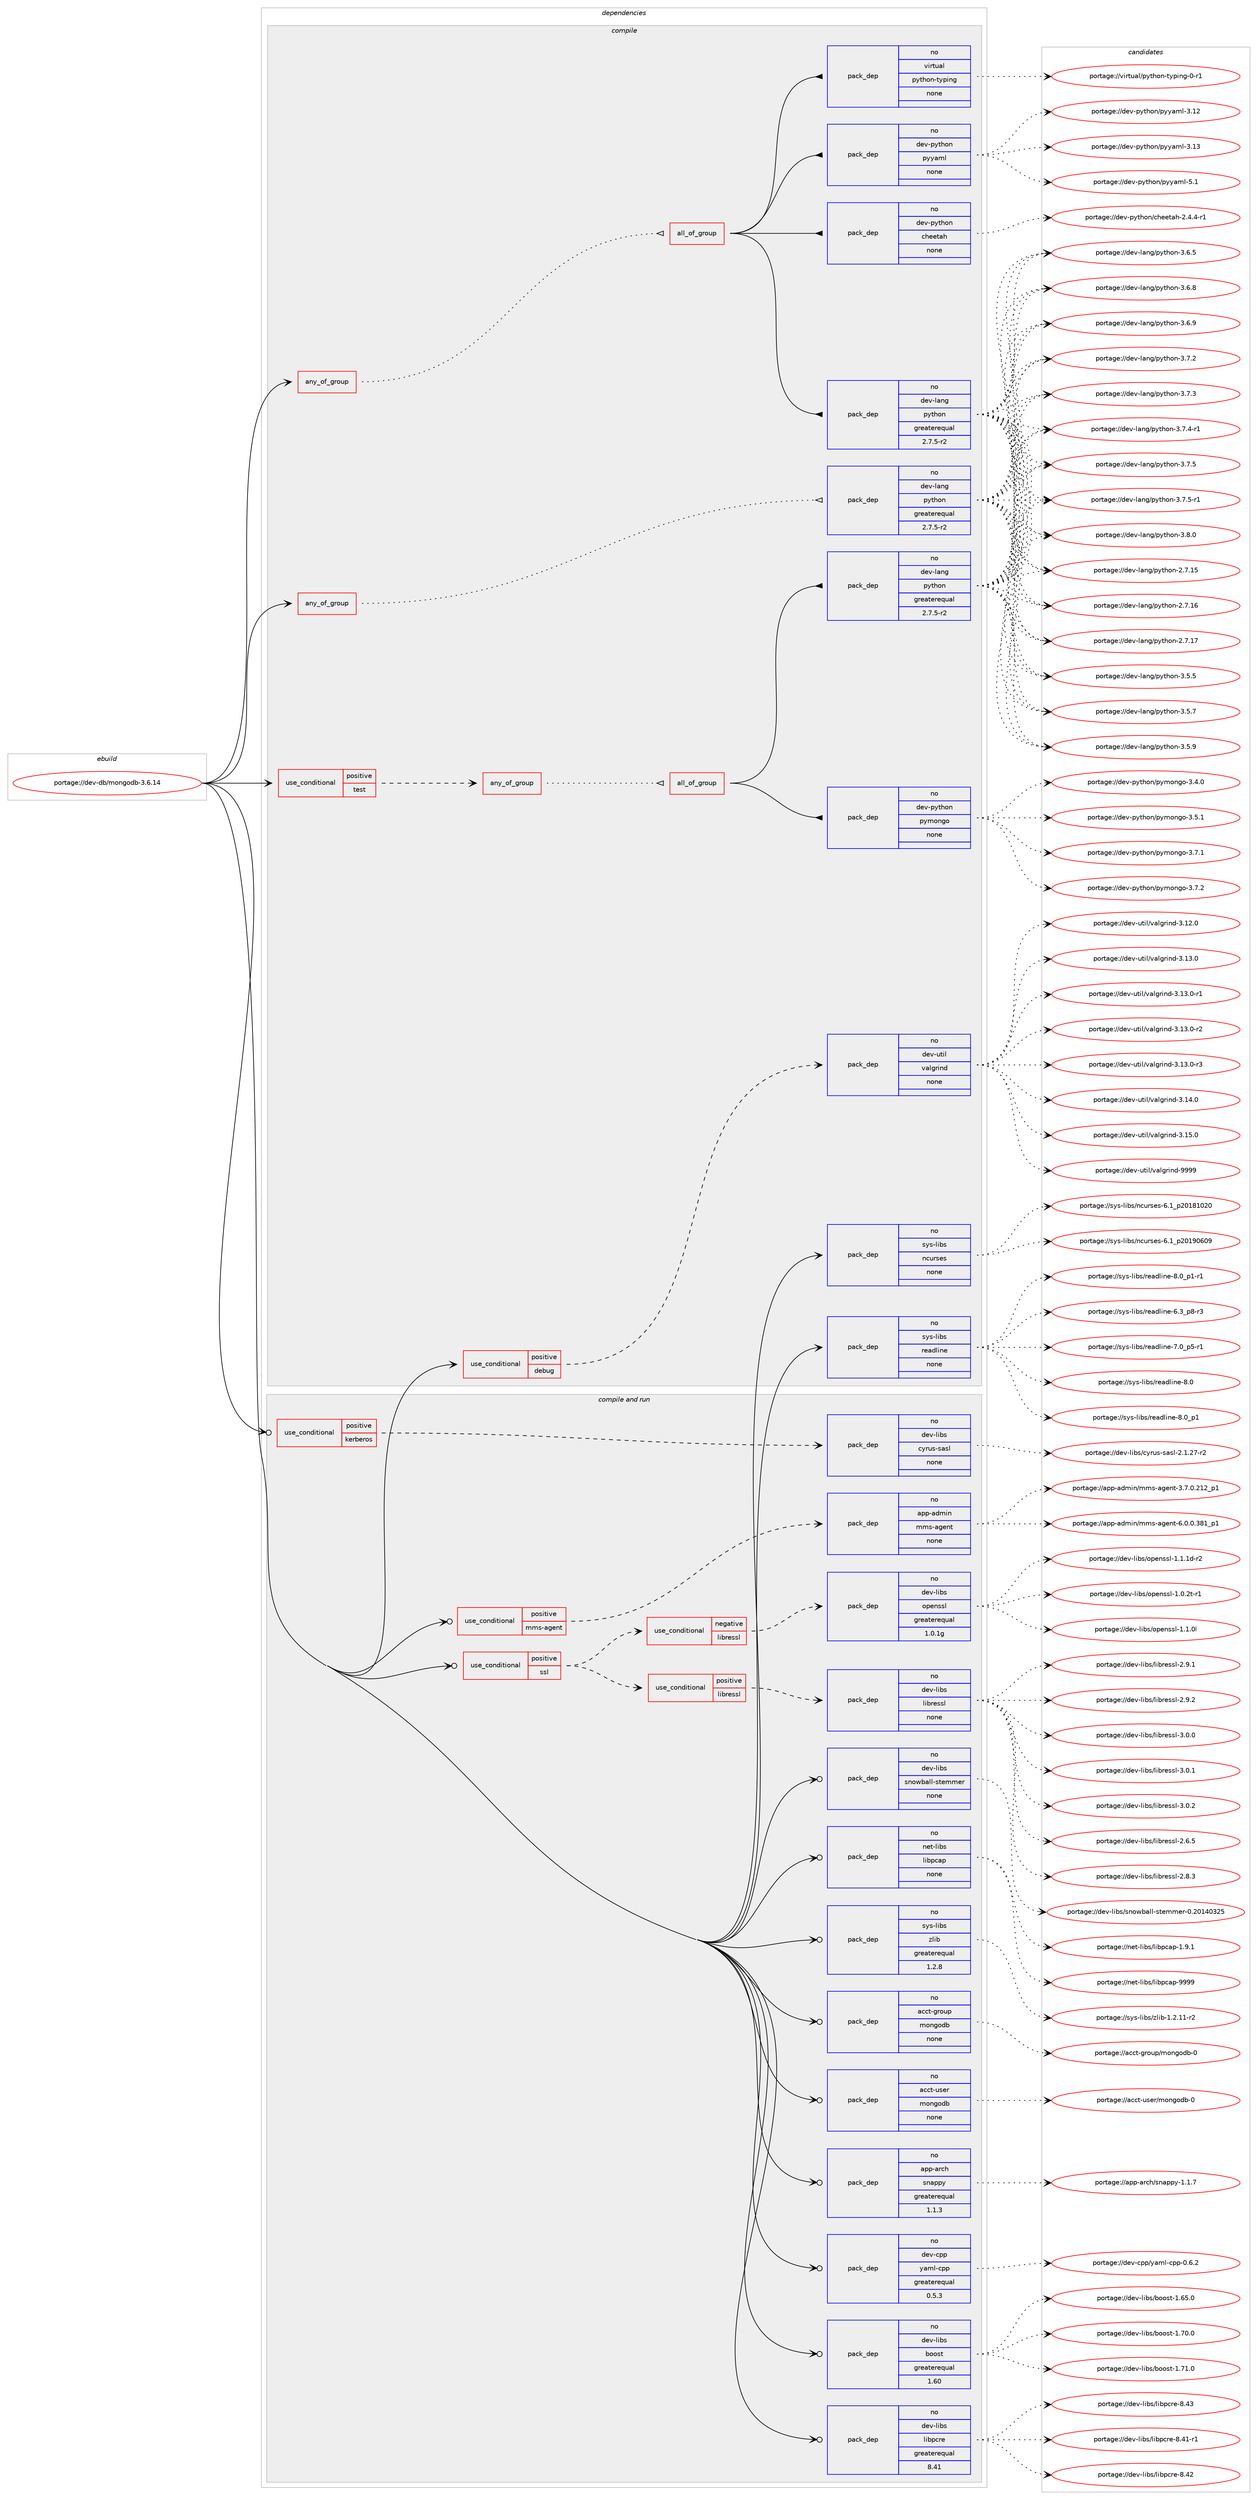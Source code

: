 digraph prolog {

# *************
# Graph options
# *************

newrank=true;
concentrate=true;
compound=true;
graph [rankdir=LR,fontname=Helvetica,fontsize=10,ranksep=1.5];#, ranksep=2.5, nodesep=0.2];
edge  [arrowhead=vee];
node  [fontname=Helvetica,fontsize=10];

# **********
# The ebuild
# **********

subgraph cluster_leftcol {
color=gray;
rank=same;
label=<<i>ebuild</i>>;
id [label="portage://dev-db/mongodb-3.6.14", color=red, width=4, href="../dev-db/mongodb-3.6.14.svg"];
}

# ****************
# The dependencies
# ****************

subgraph cluster_midcol {
color=gray;
label=<<i>dependencies</i>>;
subgraph cluster_compile {
fillcolor="#eeeeee";
style=filled;
label=<<i>compile</i>>;
subgraph any1149 {
dependency54669 [label=<<TABLE BORDER="0" CELLBORDER="1" CELLSPACING="0" CELLPADDING="4"><TR><TD CELLPADDING="10">any_of_group</TD></TR></TABLE>>, shape=none, color=red];subgraph all33 {
dependency54670 [label=<<TABLE BORDER="0" CELLBORDER="1" CELLSPACING="0" CELLPADDING="4"><TR><TD CELLPADDING="10">all_of_group</TD></TR></TABLE>>, shape=none, color=red];subgraph pack41085 {
dependency54671 [label=<<TABLE BORDER="0" CELLBORDER="1" CELLSPACING="0" CELLPADDING="4" WIDTH="220"><TR><TD ROWSPAN="6" CELLPADDING="30">pack_dep</TD></TR><TR><TD WIDTH="110">no</TD></TR><TR><TD>dev-lang</TD></TR><TR><TD>python</TD></TR><TR><TD>greaterequal</TD></TR><TR><TD>2.7.5-r2</TD></TR></TABLE>>, shape=none, color=blue];
}
dependency54670:e -> dependency54671:w [weight=20,style="solid",arrowhead="inv"];
subgraph pack41086 {
dependency54672 [label=<<TABLE BORDER="0" CELLBORDER="1" CELLSPACING="0" CELLPADDING="4" WIDTH="220"><TR><TD ROWSPAN="6" CELLPADDING="30">pack_dep</TD></TR><TR><TD WIDTH="110">no</TD></TR><TR><TD>dev-python</TD></TR><TR><TD>cheetah</TD></TR><TR><TD>none</TD></TR><TR><TD></TD></TR></TABLE>>, shape=none, color=blue];
}
dependency54670:e -> dependency54672:w [weight=20,style="solid",arrowhead="inv"];
subgraph pack41087 {
dependency54673 [label=<<TABLE BORDER="0" CELLBORDER="1" CELLSPACING="0" CELLPADDING="4" WIDTH="220"><TR><TD ROWSPAN="6" CELLPADDING="30">pack_dep</TD></TR><TR><TD WIDTH="110">no</TD></TR><TR><TD>dev-python</TD></TR><TR><TD>pyyaml</TD></TR><TR><TD>none</TD></TR><TR><TD></TD></TR></TABLE>>, shape=none, color=blue];
}
dependency54670:e -> dependency54673:w [weight=20,style="solid",arrowhead="inv"];
subgraph pack41088 {
dependency54674 [label=<<TABLE BORDER="0" CELLBORDER="1" CELLSPACING="0" CELLPADDING="4" WIDTH="220"><TR><TD ROWSPAN="6" CELLPADDING="30">pack_dep</TD></TR><TR><TD WIDTH="110">no</TD></TR><TR><TD>virtual</TD></TR><TR><TD>python-typing</TD></TR><TR><TD>none</TD></TR><TR><TD></TD></TR></TABLE>>, shape=none, color=blue];
}
dependency54670:e -> dependency54674:w [weight=20,style="solid",arrowhead="inv"];
}
dependency54669:e -> dependency54670:w [weight=20,style="dotted",arrowhead="oinv"];
}
id:e -> dependency54669:w [weight=20,style="solid",arrowhead="vee"];
subgraph any1150 {
dependency54675 [label=<<TABLE BORDER="0" CELLBORDER="1" CELLSPACING="0" CELLPADDING="4"><TR><TD CELLPADDING="10">any_of_group</TD></TR></TABLE>>, shape=none, color=red];subgraph pack41089 {
dependency54676 [label=<<TABLE BORDER="0" CELLBORDER="1" CELLSPACING="0" CELLPADDING="4" WIDTH="220"><TR><TD ROWSPAN="6" CELLPADDING="30">pack_dep</TD></TR><TR><TD WIDTH="110">no</TD></TR><TR><TD>dev-lang</TD></TR><TR><TD>python</TD></TR><TR><TD>greaterequal</TD></TR><TR><TD>2.7.5-r2</TD></TR></TABLE>>, shape=none, color=blue];
}
dependency54675:e -> dependency54676:w [weight=20,style="dotted",arrowhead="oinv"];
}
id:e -> dependency54675:w [weight=20,style="solid",arrowhead="vee"];
subgraph cond12405 {
dependency54677 [label=<<TABLE BORDER="0" CELLBORDER="1" CELLSPACING="0" CELLPADDING="4"><TR><TD ROWSPAN="3" CELLPADDING="10">use_conditional</TD></TR><TR><TD>positive</TD></TR><TR><TD>debug</TD></TR></TABLE>>, shape=none, color=red];
subgraph pack41090 {
dependency54678 [label=<<TABLE BORDER="0" CELLBORDER="1" CELLSPACING="0" CELLPADDING="4" WIDTH="220"><TR><TD ROWSPAN="6" CELLPADDING="30">pack_dep</TD></TR><TR><TD WIDTH="110">no</TD></TR><TR><TD>dev-util</TD></TR><TR><TD>valgrind</TD></TR><TR><TD>none</TD></TR><TR><TD></TD></TR></TABLE>>, shape=none, color=blue];
}
dependency54677:e -> dependency54678:w [weight=20,style="dashed",arrowhead="vee"];
}
id:e -> dependency54677:w [weight=20,style="solid",arrowhead="vee"];
subgraph cond12406 {
dependency54679 [label=<<TABLE BORDER="0" CELLBORDER="1" CELLSPACING="0" CELLPADDING="4"><TR><TD ROWSPAN="3" CELLPADDING="10">use_conditional</TD></TR><TR><TD>positive</TD></TR><TR><TD>test</TD></TR></TABLE>>, shape=none, color=red];
subgraph any1151 {
dependency54680 [label=<<TABLE BORDER="0" CELLBORDER="1" CELLSPACING="0" CELLPADDING="4"><TR><TD CELLPADDING="10">any_of_group</TD></TR></TABLE>>, shape=none, color=red];subgraph all34 {
dependency54681 [label=<<TABLE BORDER="0" CELLBORDER="1" CELLSPACING="0" CELLPADDING="4"><TR><TD CELLPADDING="10">all_of_group</TD></TR></TABLE>>, shape=none, color=red];subgraph pack41091 {
dependency54682 [label=<<TABLE BORDER="0" CELLBORDER="1" CELLSPACING="0" CELLPADDING="4" WIDTH="220"><TR><TD ROWSPAN="6" CELLPADDING="30">pack_dep</TD></TR><TR><TD WIDTH="110">no</TD></TR><TR><TD>dev-lang</TD></TR><TR><TD>python</TD></TR><TR><TD>greaterequal</TD></TR><TR><TD>2.7.5-r2</TD></TR></TABLE>>, shape=none, color=blue];
}
dependency54681:e -> dependency54682:w [weight=20,style="solid",arrowhead="inv"];
subgraph pack41092 {
dependency54683 [label=<<TABLE BORDER="0" CELLBORDER="1" CELLSPACING="0" CELLPADDING="4" WIDTH="220"><TR><TD ROWSPAN="6" CELLPADDING="30">pack_dep</TD></TR><TR><TD WIDTH="110">no</TD></TR><TR><TD>dev-python</TD></TR><TR><TD>pymongo</TD></TR><TR><TD>none</TD></TR><TR><TD></TD></TR></TABLE>>, shape=none, color=blue];
}
dependency54681:e -> dependency54683:w [weight=20,style="solid",arrowhead="inv"];
}
dependency54680:e -> dependency54681:w [weight=20,style="dotted",arrowhead="oinv"];
}
dependency54679:e -> dependency54680:w [weight=20,style="dashed",arrowhead="vee"];
}
id:e -> dependency54679:w [weight=20,style="solid",arrowhead="vee"];
subgraph pack41093 {
dependency54684 [label=<<TABLE BORDER="0" CELLBORDER="1" CELLSPACING="0" CELLPADDING="4" WIDTH="220"><TR><TD ROWSPAN="6" CELLPADDING="30">pack_dep</TD></TR><TR><TD WIDTH="110">no</TD></TR><TR><TD>sys-libs</TD></TR><TR><TD>ncurses</TD></TR><TR><TD>none</TD></TR><TR><TD></TD></TR></TABLE>>, shape=none, color=blue];
}
id:e -> dependency54684:w [weight=20,style="solid",arrowhead="vee"];
subgraph pack41094 {
dependency54685 [label=<<TABLE BORDER="0" CELLBORDER="1" CELLSPACING="0" CELLPADDING="4" WIDTH="220"><TR><TD ROWSPAN="6" CELLPADDING="30">pack_dep</TD></TR><TR><TD WIDTH="110">no</TD></TR><TR><TD>sys-libs</TD></TR><TR><TD>readline</TD></TR><TR><TD>none</TD></TR><TR><TD></TD></TR></TABLE>>, shape=none, color=blue];
}
id:e -> dependency54685:w [weight=20,style="solid",arrowhead="vee"];
}
subgraph cluster_compileandrun {
fillcolor="#eeeeee";
style=filled;
label=<<i>compile and run</i>>;
subgraph cond12407 {
dependency54686 [label=<<TABLE BORDER="0" CELLBORDER="1" CELLSPACING="0" CELLPADDING="4"><TR><TD ROWSPAN="3" CELLPADDING="10">use_conditional</TD></TR><TR><TD>positive</TD></TR><TR><TD>kerberos</TD></TR></TABLE>>, shape=none, color=red];
subgraph pack41095 {
dependency54687 [label=<<TABLE BORDER="0" CELLBORDER="1" CELLSPACING="0" CELLPADDING="4" WIDTH="220"><TR><TD ROWSPAN="6" CELLPADDING="30">pack_dep</TD></TR><TR><TD WIDTH="110">no</TD></TR><TR><TD>dev-libs</TD></TR><TR><TD>cyrus-sasl</TD></TR><TR><TD>none</TD></TR><TR><TD></TD></TR></TABLE>>, shape=none, color=blue];
}
dependency54686:e -> dependency54687:w [weight=20,style="dashed",arrowhead="vee"];
}
id:e -> dependency54686:w [weight=20,style="solid",arrowhead="odotvee"];
subgraph cond12408 {
dependency54688 [label=<<TABLE BORDER="0" CELLBORDER="1" CELLSPACING="0" CELLPADDING="4"><TR><TD ROWSPAN="3" CELLPADDING="10">use_conditional</TD></TR><TR><TD>positive</TD></TR><TR><TD>mms-agent</TD></TR></TABLE>>, shape=none, color=red];
subgraph pack41096 {
dependency54689 [label=<<TABLE BORDER="0" CELLBORDER="1" CELLSPACING="0" CELLPADDING="4" WIDTH="220"><TR><TD ROWSPAN="6" CELLPADDING="30">pack_dep</TD></TR><TR><TD WIDTH="110">no</TD></TR><TR><TD>app-admin</TD></TR><TR><TD>mms-agent</TD></TR><TR><TD>none</TD></TR><TR><TD></TD></TR></TABLE>>, shape=none, color=blue];
}
dependency54688:e -> dependency54689:w [weight=20,style="dashed",arrowhead="vee"];
}
id:e -> dependency54688:w [weight=20,style="solid",arrowhead="odotvee"];
subgraph cond12409 {
dependency54690 [label=<<TABLE BORDER="0" CELLBORDER="1" CELLSPACING="0" CELLPADDING="4"><TR><TD ROWSPAN="3" CELLPADDING="10">use_conditional</TD></TR><TR><TD>positive</TD></TR><TR><TD>ssl</TD></TR></TABLE>>, shape=none, color=red];
subgraph cond12410 {
dependency54691 [label=<<TABLE BORDER="0" CELLBORDER="1" CELLSPACING="0" CELLPADDING="4"><TR><TD ROWSPAN="3" CELLPADDING="10">use_conditional</TD></TR><TR><TD>negative</TD></TR><TR><TD>libressl</TD></TR></TABLE>>, shape=none, color=red];
subgraph pack41097 {
dependency54692 [label=<<TABLE BORDER="0" CELLBORDER="1" CELLSPACING="0" CELLPADDING="4" WIDTH="220"><TR><TD ROWSPAN="6" CELLPADDING="30">pack_dep</TD></TR><TR><TD WIDTH="110">no</TD></TR><TR><TD>dev-libs</TD></TR><TR><TD>openssl</TD></TR><TR><TD>greaterequal</TD></TR><TR><TD>1.0.1g</TD></TR></TABLE>>, shape=none, color=blue];
}
dependency54691:e -> dependency54692:w [weight=20,style="dashed",arrowhead="vee"];
}
dependency54690:e -> dependency54691:w [weight=20,style="dashed",arrowhead="vee"];
subgraph cond12411 {
dependency54693 [label=<<TABLE BORDER="0" CELLBORDER="1" CELLSPACING="0" CELLPADDING="4"><TR><TD ROWSPAN="3" CELLPADDING="10">use_conditional</TD></TR><TR><TD>positive</TD></TR><TR><TD>libressl</TD></TR></TABLE>>, shape=none, color=red];
subgraph pack41098 {
dependency54694 [label=<<TABLE BORDER="0" CELLBORDER="1" CELLSPACING="0" CELLPADDING="4" WIDTH="220"><TR><TD ROWSPAN="6" CELLPADDING="30">pack_dep</TD></TR><TR><TD WIDTH="110">no</TD></TR><TR><TD>dev-libs</TD></TR><TR><TD>libressl</TD></TR><TR><TD>none</TD></TR><TR><TD></TD></TR></TABLE>>, shape=none, color=blue];
}
dependency54693:e -> dependency54694:w [weight=20,style="dashed",arrowhead="vee"];
}
dependency54690:e -> dependency54693:w [weight=20,style="dashed",arrowhead="vee"];
}
id:e -> dependency54690:w [weight=20,style="solid",arrowhead="odotvee"];
subgraph pack41099 {
dependency54695 [label=<<TABLE BORDER="0" CELLBORDER="1" CELLSPACING="0" CELLPADDING="4" WIDTH="220"><TR><TD ROWSPAN="6" CELLPADDING="30">pack_dep</TD></TR><TR><TD WIDTH="110">no</TD></TR><TR><TD>acct-group</TD></TR><TR><TD>mongodb</TD></TR><TR><TD>none</TD></TR><TR><TD></TD></TR></TABLE>>, shape=none, color=blue];
}
id:e -> dependency54695:w [weight=20,style="solid",arrowhead="odotvee"];
subgraph pack41100 {
dependency54696 [label=<<TABLE BORDER="0" CELLBORDER="1" CELLSPACING="0" CELLPADDING="4" WIDTH="220"><TR><TD ROWSPAN="6" CELLPADDING="30">pack_dep</TD></TR><TR><TD WIDTH="110">no</TD></TR><TR><TD>acct-user</TD></TR><TR><TD>mongodb</TD></TR><TR><TD>none</TD></TR><TR><TD></TD></TR></TABLE>>, shape=none, color=blue];
}
id:e -> dependency54696:w [weight=20,style="solid",arrowhead="odotvee"];
subgraph pack41101 {
dependency54697 [label=<<TABLE BORDER="0" CELLBORDER="1" CELLSPACING="0" CELLPADDING="4" WIDTH="220"><TR><TD ROWSPAN="6" CELLPADDING="30">pack_dep</TD></TR><TR><TD WIDTH="110">no</TD></TR><TR><TD>app-arch</TD></TR><TR><TD>snappy</TD></TR><TR><TD>greaterequal</TD></TR><TR><TD>1.1.3</TD></TR></TABLE>>, shape=none, color=blue];
}
id:e -> dependency54697:w [weight=20,style="solid",arrowhead="odotvee"];
subgraph pack41102 {
dependency54698 [label=<<TABLE BORDER="0" CELLBORDER="1" CELLSPACING="0" CELLPADDING="4" WIDTH="220"><TR><TD ROWSPAN="6" CELLPADDING="30">pack_dep</TD></TR><TR><TD WIDTH="110">no</TD></TR><TR><TD>dev-cpp</TD></TR><TR><TD>yaml-cpp</TD></TR><TR><TD>greaterequal</TD></TR><TR><TD>0.5.3</TD></TR></TABLE>>, shape=none, color=blue];
}
id:e -> dependency54698:w [weight=20,style="solid",arrowhead="odotvee"];
subgraph pack41103 {
dependency54699 [label=<<TABLE BORDER="0" CELLBORDER="1" CELLSPACING="0" CELLPADDING="4" WIDTH="220"><TR><TD ROWSPAN="6" CELLPADDING="30">pack_dep</TD></TR><TR><TD WIDTH="110">no</TD></TR><TR><TD>dev-libs</TD></TR><TR><TD>boost</TD></TR><TR><TD>greaterequal</TD></TR><TR><TD>1.60</TD></TR></TABLE>>, shape=none, color=blue];
}
id:e -> dependency54699:w [weight=20,style="solid",arrowhead="odotvee"];
subgraph pack41104 {
dependency54700 [label=<<TABLE BORDER="0" CELLBORDER="1" CELLSPACING="0" CELLPADDING="4" WIDTH="220"><TR><TD ROWSPAN="6" CELLPADDING="30">pack_dep</TD></TR><TR><TD WIDTH="110">no</TD></TR><TR><TD>dev-libs</TD></TR><TR><TD>libpcre</TD></TR><TR><TD>greaterequal</TD></TR><TR><TD>8.41</TD></TR></TABLE>>, shape=none, color=blue];
}
id:e -> dependency54700:w [weight=20,style="solid",arrowhead="odotvee"];
subgraph pack41105 {
dependency54701 [label=<<TABLE BORDER="0" CELLBORDER="1" CELLSPACING="0" CELLPADDING="4" WIDTH="220"><TR><TD ROWSPAN="6" CELLPADDING="30">pack_dep</TD></TR><TR><TD WIDTH="110">no</TD></TR><TR><TD>dev-libs</TD></TR><TR><TD>snowball-stemmer</TD></TR><TR><TD>none</TD></TR><TR><TD></TD></TR></TABLE>>, shape=none, color=blue];
}
id:e -> dependency54701:w [weight=20,style="solid",arrowhead="odotvee"];
subgraph pack41106 {
dependency54702 [label=<<TABLE BORDER="0" CELLBORDER="1" CELLSPACING="0" CELLPADDING="4" WIDTH="220"><TR><TD ROWSPAN="6" CELLPADDING="30">pack_dep</TD></TR><TR><TD WIDTH="110">no</TD></TR><TR><TD>net-libs</TD></TR><TR><TD>libpcap</TD></TR><TR><TD>none</TD></TR><TR><TD></TD></TR></TABLE>>, shape=none, color=blue];
}
id:e -> dependency54702:w [weight=20,style="solid",arrowhead="odotvee"];
subgraph pack41107 {
dependency54703 [label=<<TABLE BORDER="0" CELLBORDER="1" CELLSPACING="0" CELLPADDING="4" WIDTH="220"><TR><TD ROWSPAN="6" CELLPADDING="30">pack_dep</TD></TR><TR><TD WIDTH="110">no</TD></TR><TR><TD>sys-libs</TD></TR><TR><TD>zlib</TD></TR><TR><TD>greaterequal</TD></TR><TR><TD>1.2.8</TD></TR></TABLE>>, shape=none, color=blue];
}
id:e -> dependency54703:w [weight=20,style="solid",arrowhead="odotvee"];
}
subgraph cluster_run {
fillcolor="#eeeeee";
style=filled;
label=<<i>run</i>>;
}
}

# **************
# The candidates
# **************

subgraph cluster_choices {
rank=same;
color=gray;
label=<<i>candidates</i>>;

subgraph choice41085 {
color=black;
nodesep=1;
choiceportage10010111845108971101034711212111610411111045504655464953 [label="portage://dev-lang/python-2.7.15", color=red, width=4,href="../dev-lang/python-2.7.15.svg"];
choiceportage10010111845108971101034711212111610411111045504655464954 [label="portage://dev-lang/python-2.7.16", color=red, width=4,href="../dev-lang/python-2.7.16.svg"];
choiceportage10010111845108971101034711212111610411111045504655464955 [label="portage://dev-lang/python-2.7.17", color=red, width=4,href="../dev-lang/python-2.7.17.svg"];
choiceportage100101118451089711010347112121116104111110455146534653 [label="portage://dev-lang/python-3.5.5", color=red, width=4,href="../dev-lang/python-3.5.5.svg"];
choiceportage100101118451089711010347112121116104111110455146534655 [label="portage://dev-lang/python-3.5.7", color=red, width=4,href="../dev-lang/python-3.5.7.svg"];
choiceportage100101118451089711010347112121116104111110455146534657 [label="portage://dev-lang/python-3.5.9", color=red, width=4,href="../dev-lang/python-3.5.9.svg"];
choiceportage100101118451089711010347112121116104111110455146544653 [label="portage://dev-lang/python-3.6.5", color=red, width=4,href="../dev-lang/python-3.6.5.svg"];
choiceportage100101118451089711010347112121116104111110455146544656 [label="portage://dev-lang/python-3.6.8", color=red, width=4,href="../dev-lang/python-3.6.8.svg"];
choiceportage100101118451089711010347112121116104111110455146544657 [label="portage://dev-lang/python-3.6.9", color=red, width=4,href="../dev-lang/python-3.6.9.svg"];
choiceportage100101118451089711010347112121116104111110455146554650 [label="portage://dev-lang/python-3.7.2", color=red, width=4,href="../dev-lang/python-3.7.2.svg"];
choiceportage100101118451089711010347112121116104111110455146554651 [label="portage://dev-lang/python-3.7.3", color=red, width=4,href="../dev-lang/python-3.7.3.svg"];
choiceportage1001011184510897110103471121211161041111104551465546524511449 [label="portage://dev-lang/python-3.7.4-r1", color=red, width=4,href="../dev-lang/python-3.7.4-r1.svg"];
choiceportage100101118451089711010347112121116104111110455146554653 [label="portage://dev-lang/python-3.7.5", color=red, width=4,href="../dev-lang/python-3.7.5.svg"];
choiceportage1001011184510897110103471121211161041111104551465546534511449 [label="portage://dev-lang/python-3.7.5-r1", color=red, width=4,href="../dev-lang/python-3.7.5-r1.svg"];
choiceportage100101118451089711010347112121116104111110455146564648 [label="portage://dev-lang/python-3.8.0", color=red, width=4,href="../dev-lang/python-3.8.0.svg"];
dependency54671:e -> choiceportage10010111845108971101034711212111610411111045504655464953:w [style=dotted,weight="100"];
dependency54671:e -> choiceportage10010111845108971101034711212111610411111045504655464954:w [style=dotted,weight="100"];
dependency54671:e -> choiceportage10010111845108971101034711212111610411111045504655464955:w [style=dotted,weight="100"];
dependency54671:e -> choiceportage100101118451089711010347112121116104111110455146534653:w [style=dotted,weight="100"];
dependency54671:e -> choiceportage100101118451089711010347112121116104111110455146534655:w [style=dotted,weight="100"];
dependency54671:e -> choiceportage100101118451089711010347112121116104111110455146534657:w [style=dotted,weight="100"];
dependency54671:e -> choiceportage100101118451089711010347112121116104111110455146544653:w [style=dotted,weight="100"];
dependency54671:e -> choiceportage100101118451089711010347112121116104111110455146544656:w [style=dotted,weight="100"];
dependency54671:e -> choiceportage100101118451089711010347112121116104111110455146544657:w [style=dotted,weight="100"];
dependency54671:e -> choiceportage100101118451089711010347112121116104111110455146554650:w [style=dotted,weight="100"];
dependency54671:e -> choiceportage100101118451089711010347112121116104111110455146554651:w [style=dotted,weight="100"];
dependency54671:e -> choiceportage1001011184510897110103471121211161041111104551465546524511449:w [style=dotted,weight="100"];
dependency54671:e -> choiceportage100101118451089711010347112121116104111110455146554653:w [style=dotted,weight="100"];
dependency54671:e -> choiceportage1001011184510897110103471121211161041111104551465546534511449:w [style=dotted,weight="100"];
dependency54671:e -> choiceportage100101118451089711010347112121116104111110455146564648:w [style=dotted,weight="100"];
}
subgraph choice41086 {
color=black;
nodesep=1;
choiceportage100101118451121211161041111104799104101101116971044550465246524511449 [label="portage://dev-python/cheetah-2.4.4-r1", color=red, width=4,href="../dev-python/cheetah-2.4.4-r1.svg"];
dependency54672:e -> choiceportage100101118451121211161041111104799104101101116971044550465246524511449:w [style=dotted,weight="100"];
}
subgraph choice41087 {
color=black;
nodesep=1;
choiceportage1001011184511212111610411111047112121121971091084551464950 [label="portage://dev-python/pyyaml-3.12", color=red, width=4,href="../dev-python/pyyaml-3.12.svg"];
choiceportage1001011184511212111610411111047112121121971091084551464951 [label="portage://dev-python/pyyaml-3.13", color=red, width=4,href="../dev-python/pyyaml-3.13.svg"];
choiceportage10010111845112121116104111110471121211219710910845534649 [label="portage://dev-python/pyyaml-5.1", color=red, width=4,href="../dev-python/pyyaml-5.1.svg"];
dependency54673:e -> choiceportage1001011184511212111610411111047112121121971091084551464950:w [style=dotted,weight="100"];
dependency54673:e -> choiceportage1001011184511212111610411111047112121121971091084551464951:w [style=dotted,weight="100"];
dependency54673:e -> choiceportage10010111845112121116104111110471121211219710910845534649:w [style=dotted,weight="100"];
}
subgraph choice41088 {
color=black;
nodesep=1;
choiceportage11810511411611797108471121211161041111104511612111210511010345484511449 [label="portage://virtual/python-typing-0-r1", color=red, width=4,href="../virtual/python-typing-0-r1.svg"];
dependency54674:e -> choiceportage11810511411611797108471121211161041111104511612111210511010345484511449:w [style=dotted,weight="100"];
}
subgraph choice41089 {
color=black;
nodesep=1;
choiceportage10010111845108971101034711212111610411111045504655464953 [label="portage://dev-lang/python-2.7.15", color=red, width=4,href="../dev-lang/python-2.7.15.svg"];
choiceportage10010111845108971101034711212111610411111045504655464954 [label="portage://dev-lang/python-2.7.16", color=red, width=4,href="../dev-lang/python-2.7.16.svg"];
choiceportage10010111845108971101034711212111610411111045504655464955 [label="portage://dev-lang/python-2.7.17", color=red, width=4,href="../dev-lang/python-2.7.17.svg"];
choiceportage100101118451089711010347112121116104111110455146534653 [label="portage://dev-lang/python-3.5.5", color=red, width=4,href="../dev-lang/python-3.5.5.svg"];
choiceportage100101118451089711010347112121116104111110455146534655 [label="portage://dev-lang/python-3.5.7", color=red, width=4,href="../dev-lang/python-3.5.7.svg"];
choiceportage100101118451089711010347112121116104111110455146534657 [label="portage://dev-lang/python-3.5.9", color=red, width=4,href="../dev-lang/python-3.5.9.svg"];
choiceportage100101118451089711010347112121116104111110455146544653 [label="portage://dev-lang/python-3.6.5", color=red, width=4,href="../dev-lang/python-3.6.5.svg"];
choiceportage100101118451089711010347112121116104111110455146544656 [label="portage://dev-lang/python-3.6.8", color=red, width=4,href="../dev-lang/python-3.6.8.svg"];
choiceportage100101118451089711010347112121116104111110455146544657 [label="portage://dev-lang/python-3.6.9", color=red, width=4,href="../dev-lang/python-3.6.9.svg"];
choiceportage100101118451089711010347112121116104111110455146554650 [label="portage://dev-lang/python-3.7.2", color=red, width=4,href="../dev-lang/python-3.7.2.svg"];
choiceportage100101118451089711010347112121116104111110455146554651 [label="portage://dev-lang/python-3.7.3", color=red, width=4,href="../dev-lang/python-3.7.3.svg"];
choiceportage1001011184510897110103471121211161041111104551465546524511449 [label="portage://dev-lang/python-3.7.4-r1", color=red, width=4,href="../dev-lang/python-3.7.4-r1.svg"];
choiceportage100101118451089711010347112121116104111110455146554653 [label="portage://dev-lang/python-3.7.5", color=red, width=4,href="../dev-lang/python-3.7.5.svg"];
choiceportage1001011184510897110103471121211161041111104551465546534511449 [label="portage://dev-lang/python-3.7.5-r1", color=red, width=4,href="../dev-lang/python-3.7.5-r1.svg"];
choiceportage100101118451089711010347112121116104111110455146564648 [label="portage://dev-lang/python-3.8.0", color=red, width=4,href="../dev-lang/python-3.8.0.svg"];
dependency54676:e -> choiceportage10010111845108971101034711212111610411111045504655464953:w [style=dotted,weight="100"];
dependency54676:e -> choiceportage10010111845108971101034711212111610411111045504655464954:w [style=dotted,weight="100"];
dependency54676:e -> choiceportage10010111845108971101034711212111610411111045504655464955:w [style=dotted,weight="100"];
dependency54676:e -> choiceportage100101118451089711010347112121116104111110455146534653:w [style=dotted,weight="100"];
dependency54676:e -> choiceportage100101118451089711010347112121116104111110455146534655:w [style=dotted,weight="100"];
dependency54676:e -> choiceportage100101118451089711010347112121116104111110455146534657:w [style=dotted,weight="100"];
dependency54676:e -> choiceportage100101118451089711010347112121116104111110455146544653:w [style=dotted,weight="100"];
dependency54676:e -> choiceportage100101118451089711010347112121116104111110455146544656:w [style=dotted,weight="100"];
dependency54676:e -> choiceportage100101118451089711010347112121116104111110455146544657:w [style=dotted,weight="100"];
dependency54676:e -> choiceportage100101118451089711010347112121116104111110455146554650:w [style=dotted,weight="100"];
dependency54676:e -> choiceportage100101118451089711010347112121116104111110455146554651:w [style=dotted,weight="100"];
dependency54676:e -> choiceportage1001011184510897110103471121211161041111104551465546524511449:w [style=dotted,weight="100"];
dependency54676:e -> choiceportage100101118451089711010347112121116104111110455146554653:w [style=dotted,weight="100"];
dependency54676:e -> choiceportage1001011184510897110103471121211161041111104551465546534511449:w [style=dotted,weight="100"];
dependency54676:e -> choiceportage100101118451089711010347112121116104111110455146564648:w [style=dotted,weight="100"];
}
subgraph choice41090 {
color=black;
nodesep=1;
choiceportage10010111845117116105108471189710810311410511010045514649504648 [label="portage://dev-util/valgrind-3.12.0", color=red, width=4,href="../dev-util/valgrind-3.12.0.svg"];
choiceportage10010111845117116105108471189710810311410511010045514649514648 [label="portage://dev-util/valgrind-3.13.0", color=red, width=4,href="../dev-util/valgrind-3.13.0.svg"];
choiceportage100101118451171161051084711897108103114105110100455146495146484511449 [label="portage://dev-util/valgrind-3.13.0-r1", color=red, width=4,href="../dev-util/valgrind-3.13.0-r1.svg"];
choiceportage100101118451171161051084711897108103114105110100455146495146484511450 [label="portage://dev-util/valgrind-3.13.0-r2", color=red, width=4,href="../dev-util/valgrind-3.13.0-r2.svg"];
choiceportage100101118451171161051084711897108103114105110100455146495146484511451 [label="portage://dev-util/valgrind-3.13.0-r3", color=red, width=4,href="../dev-util/valgrind-3.13.0-r3.svg"];
choiceportage10010111845117116105108471189710810311410511010045514649524648 [label="portage://dev-util/valgrind-3.14.0", color=red, width=4,href="../dev-util/valgrind-3.14.0.svg"];
choiceportage10010111845117116105108471189710810311410511010045514649534648 [label="portage://dev-util/valgrind-3.15.0", color=red, width=4,href="../dev-util/valgrind-3.15.0.svg"];
choiceportage1001011184511711610510847118971081031141051101004557575757 [label="portage://dev-util/valgrind-9999", color=red, width=4,href="../dev-util/valgrind-9999.svg"];
dependency54678:e -> choiceportage10010111845117116105108471189710810311410511010045514649504648:w [style=dotted,weight="100"];
dependency54678:e -> choiceportage10010111845117116105108471189710810311410511010045514649514648:w [style=dotted,weight="100"];
dependency54678:e -> choiceportage100101118451171161051084711897108103114105110100455146495146484511449:w [style=dotted,weight="100"];
dependency54678:e -> choiceportage100101118451171161051084711897108103114105110100455146495146484511450:w [style=dotted,weight="100"];
dependency54678:e -> choiceportage100101118451171161051084711897108103114105110100455146495146484511451:w [style=dotted,weight="100"];
dependency54678:e -> choiceportage10010111845117116105108471189710810311410511010045514649524648:w [style=dotted,weight="100"];
dependency54678:e -> choiceportage10010111845117116105108471189710810311410511010045514649534648:w [style=dotted,weight="100"];
dependency54678:e -> choiceportage1001011184511711610510847118971081031141051101004557575757:w [style=dotted,weight="100"];
}
subgraph choice41091 {
color=black;
nodesep=1;
choiceportage10010111845108971101034711212111610411111045504655464953 [label="portage://dev-lang/python-2.7.15", color=red, width=4,href="../dev-lang/python-2.7.15.svg"];
choiceportage10010111845108971101034711212111610411111045504655464954 [label="portage://dev-lang/python-2.7.16", color=red, width=4,href="../dev-lang/python-2.7.16.svg"];
choiceportage10010111845108971101034711212111610411111045504655464955 [label="portage://dev-lang/python-2.7.17", color=red, width=4,href="../dev-lang/python-2.7.17.svg"];
choiceportage100101118451089711010347112121116104111110455146534653 [label="portage://dev-lang/python-3.5.5", color=red, width=4,href="../dev-lang/python-3.5.5.svg"];
choiceportage100101118451089711010347112121116104111110455146534655 [label="portage://dev-lang/python-3.5.7", color=red, width=4,href="../dev-lang/python-3.5.7.svg"];
choiceportage100101118451089711010347112121116104111110455146534657 [label="portage://dev-lang/python-3.5.9", color=red, width=4,href="../dev-lang/python-3.5.9.svg"];
choiceportage100101118451089711010347112121116104111110455146544653 [label="portage://dev-lang/python-3.6.5", color=red, width=4,href="../dev-lang/python-3.6.5.svg"];
choiceportage100101118451089711010347112121116104111110455146544656 [label="portage://dev-lang/python-3.6.8", color=red, width=4,href="../dev-lang/python-3.6.8.svg"];
choiceportage100101118451089711010347112121116104111110455146544657 [label="portage://dev-lang/python-3.6.9", color=red, width=4,href="../dev-lang/python-3.6.9.svg"];
choiceportage100101118451089711010347112121116104111110455146554650 [label="portage://dev-lang/python-3.7.2", color=red, width=4,href="../dev-lang/python-3.7.2.svg"];
choiceportage100101118451089711010347112121116104111110455146554651 [label="portage://dev-lang/python-3.7.3", color=red, width=4,href="../dev-lang/python-3.7.3.svg"];
choiceportage1001011184510897110103471121211161041111104551465546524511449 [label="portage://dev-lang/python-3.7.4-r1", color=red, width=4,href="../dev-lang/python-3.7.4-r1.svg"];
choiceportage100101118451089711010347112121116104111110455146554653 [label="portage://dev-lang/python-3.7.5", color=red, width=4,href="../dev-lang/python-3.7.5.svg"];
choiceportage1001011184510897110103471121211161041111104551465546534511449 [label="portage://dev-lang/python-3.7.5-r1", color=red, width=4,href="../dev-lang/python-3.7.5-r1.svg"];
choiceportage100101118451089711010347112121116104111110455146564648 [label="portage://dev-lang/python-3.8.0", color=red, width=4,href="../dev-lang/python-3.8.0.svg"];
dependency54682:e -> choiceportage10010111845108971101034711212111610411111045504655464953:w [style=dotted,weight="100"];
dependency54682:e -> choiceportage10010111845108971101034711212111610411111045504655464954:w [style=dotted,weight="100"];
dependency54682:e -> choiceportage10010111845108971101034711212111610411111045504655464955:w [style=dotted,weight="100"];
dependency54682:e -> choiceportage100101118451089711010347112121116104111110455146534653:w [style=dotted,weight="100"];
dependency54682:e -> choiceportage100101118451089711010347112121116104111110455146534655:w [style=dotted,weight="100"];
dependency54682:e -> choiceportage100101118451089711010347112121116104111110455146534657:w [style=dotted,weight="100"];
dependency54682:e -> choiceportage100101118451089711010347112121116104111110455146544653:w [style=dotted,weight="100"];
dependency54682:e -> choiceportage100101118451089711010347112121116104111110455146544656:w [style=dotted,weight="100"];
dependency54682:e -> choiceportage100101118451089711010347112121116104111110455146544657:w [style=dotted,weight="100"];
dependency54682:e -> choiceportage100101118451089711010347112121116104111110455146554650:w [style=dotted,weight="100"];
dependency54682:e -> choiceportage100101118451089711010347112121116104111110455146554651:w [style=dotted,weight="100"];
dependency54682:e -> choiceportage1001011184510897110103471121211161041111104551465546524511449:w [style=dotted,weight="100"];
dependency54682:e -> choiceportage100101118451089711010347112121116104111110455146554653:w [style=dotted,weight="100"];
dependency54682:e -> choiceportage1001011184510897110103471121211161041111104551465546534511449:w [style=dotted,weight="100"];
dependency54682:e -> choiceportage100101118451089711010347112121116104111110455146564648:w [style=dotted,weight="100"];
}
subgraph choice41092 {
color=black;
nodesep=1;
choiceportage1001011184511212111610411111047112121109111110103111455146524648 [label="portage://dev-python/pymongo-3.4.0", color=red, width=4,href="../dev-python/pymongo-3.4.0.svg"];
choiceportage1001011184511212111610411111047112121109111110103111455146534649 [label="portage://dev-python/pymongo-3.5.1", color=red, width=4,href="../dev-python/pymongo-3.5.1.svg"];
choiceportage1001011184511212111610411111047112121109111110103111455146554649 [label="portage://dev-python/pymongo-3.7.1", color=red, width=4,href="../dev-python/pymongo-3.7.1.svg"];
choiceportage1001011184511212111610411111047112121109111110103111455146554650 [label="portage://dev-python/pymongo-3.7.2", color=red, width=4,href="../dev-python/pymongo-3.7.2.svg"];
dependency54683:e -> choiceportage1001011184511212111610411111047112121109111110103111455146524648:w [style=dotted,weight="100"];
dependency54683:e -> choiceportage1001011184511212111610411111047112121109111110103111455146534649:w [style=dotted,weight="100"];
dependency54683:e -> choiceportage1001011184511212111610411111047112121109111110103111455146554649:w [style=dotted,weight="100"];
dependency54683:e -> choiceportage1001011184511212111610411111047112121109111110103111455146554650:w [style=dotted,weight="100"];
}
subgraph choice41093 {
color=black;
nodesep=1;
choiceportage1151211154510810598115471109911711411510111545544649951125048495649485048 [label="portage://sys-libs/ncurses-6.1_p20181020", color=red, width=4,href="../sys-libs/ncurses-6.1_p20181020.svg"];
choiceportage1151211154510810598115471109911711411510111545544649951125048495748544857 [label="portage://sys-libs/ncurses-6.1_p20190609", color=red, width=4,href="../sys-libs/ncurses-6.1_p20190609.svg"];
dependency54684:e -> choiceportage1151211154510810598115471109911711411510111545544649951125048495649485048:w [style=dotted,weight="100"];
dependency54684:e -> choiceportage1151211154510810598115471109911711411510111545544649951125048495748544857:w [style=dotted,weight="100"];
}
subgraph choice41094 {
color=black;
nodesep=1;
choiceportage115121115451081059811547114101971001081051101014554465195112564511451 [label="portage://sys-libs/readline-6.3_p8-r3", color=red, width=4,href="../sys-libs/readline-6.3_p8-r3.svg"];
choiceportage115121115451081059811547114101971001081051101014555464895112534511449 [label="portage://sys-libs/readline-7.0_p5-r1", color=red, width=4,href="../sys-libs/readline-7.0_p5-r1.svg"];
choiceportage1151211154510810598115471141019710010810511010145564648 [label="portage://sys-libs/readline-8.0", color=red, width=4,href="../sys-libs/readline-8.0.svg"];
choiceportage11512111545108105981154711410197100108105110101455646489511249 [label="portage://sys-libs/readline-8.0_p1", color=red, width=4,href="../sys-libs/readline-8.0_p1.svg"];
choiceportage115121115451081059811547114101971001081051101014556464895112494511449 [label="portage://sys-libs/readline-8.0_p1-r1", color=red, width=4,href="../sys-libs/readline-8.0_p1-r1.svg"];
dependency54685:e -> choiceportage115121115451081059811547114101971001081051101014554465195112564511451:w [style=dotted,weight="100"];
dependency54685:e -> choiceportage115121115451081059811547114101971001081051101014555464895112534511449:w [style=dotted,weight="100"];
dependency54685:e -> choiceportage1151211154510810598115471141019710010810511010145564648:w [style=dotted,weight="100"];
dependency54685:e -> choiceportage11512111545108105981154711410197100108105110101455646489511249:w [style=dotted,weight="100"];
dependency54685:e -> choiceportage115121115451081059811547114101971001081051101014556464895112494511449:w [style=dotted,weight="100"];
}
subgraph choice41095 {
color=black;
nodesep=1;
choiceportage100101118451081059811547991211141171154511597115108455046494650554511450 [label="portage://dev-libs/cyrus-sasl-2.1.27-r2", color=red, width=4,href="../dev-libs/cyrus-sasl-2.1.27-r2.svg"];
dependency54687:e -> choiceportage100101118451081059811547991211141171154511597115108455046494650554511450:w [style=dotted,weight="100"];
}
subgraph choice41096 {
color=black;
nodesep=1;
choiceportage971121124597100109105110471091091154597103101110116455146554648465049509511249 [label="portage://app-admin/mms-agent-3.7.0.212_p1", color=red, width=4,href="../app-admin/mms-agent-3.7.0.212_p1.svg"];
choiceportage971121124597100109105110471091091154597103101110116455446484648465156499511249 [label="portage://app-admin/mms-agent-6.0.0.381_p1", color=red, width=4,href="../app-admin/mms-agent-6.0.0.381_p1.svg"];
dependency54689:e -> choiceportage971121124597100109105110471091091154597103101110116455146554648465049509511249:w [style=dotted,weight="100"];
dependency54689:e -> choiceportage971121124597100109105110471091091154597103101110116455446484648465156499511249:w [style=dotted,weight="100"];
}
subgraph choice41097 {
color=black;
nodesep=1;
choiceportage1001011184510810598115471111121011101151151084549464846501164511449 [label="portage://dev-libs/openssl-1.0.2t-r1", color=red, width=4,href="../dev-libs/openssl-1.0.2t-r1.svg"];
choiceportage100101118451081059811547111112101110115115108454946494648108 [label="portage://dev-libs/openssl-1.1.0l", color=red, width=4,href="../dev-libs/openssl-1.1.0l.svg"];
choiceportage1001011184510810598115471111121011101151151084549464946491004511450 [label="portage://dev-libs/openssl-1.1.1d-r2", color=red, width=4,href="../dev-libs/openssl-1.1.1d-r2.svg"];
dependency54692:e -> choiceportage1001011184510810598115471111121011101151151084549464846501164511449:w [style=dotted,weight="100"];
dependency54692:e -> choiceportage100101118451081059811547111112101110115115108454946494648108:w [style=dotted,weight="100"];
dependency54692:e -> choiceportage1001011184510810598115471111121011101151151084549464946491004511450:w [style=dotted,weight="100"];
}
subgraph choice41098 {
color=black;
nodesep=1;
choiceportage10010111845108105981154710810598114101115115108455046544653 [label="portage://dev-libs/libressl-2.6.5", color=red, width=4,href="../dev-libs/libressl-2.6.5.svg"];
choiceportage10010111845108105981154710810598114101115115108455046564651 [label="portage://dev-libs/libressl-2.8.3", color=red, width=4,href="../dev-libs/libressl-2.8.3.svg"];
choiceportage10010111845108105981154710810598114101115115108455046574649 [label="portage://dev-libs/libressl-2.9.1", color=red, width=4,href="../dev-libs/libressl-2.9.1.svg"];
choiceportage10010111845108105981154710810598114101115115108455046574650 [label="portage://dev-libs/libressl-2.9.2", color=red, width=4,href="../dev-libs/libressl-2.9.2.svg"];
choiceportage10010111845108105981154710810598114101115115108455146484648 [label="portage://dev-libs/libressl-3.0.0", color=red, width=4,href="../dev-libs/libressl-3.0.0.svg"];
choiceportage10010111845108105981154710810598114101115115108455146484649 [label="portage://dev-libs/libressl-3.0.1", color=red, width=4,href="../dev-libs/libressl-3.0.1.svg"];
choiceportage10010111845108105981154710810598114101115115108455146484650 [label="portage://dev-libs/libressl-3.0.2", color=red, width=4,href="../dev-libs/libressl-3.0.2.svg"];
dependency54694:e -> choiceportage10010111845108105981154710810598114101115115108455046544653:w [style=dotted,weight="100"];
dependency54694:e -> choiceportage10010111845108105981154710810598114101115115108455046564651:w [style=dotted,weight="100"];
dependency54694:e -> choiceportage10010111845108105981154710810598114101115115108455046574649:w [style=dotted,weight="100"];
dependency54694:e -> choiceportage10010111845108105981154710810598114101115115108455046574650:w [style=dotted,weight="100"];
dependency54694:e -> choiceportage10010111845108105981154710810598114101115115108455146484648:w [style=dotted,weight="100"];
dependency54694:e -> choiceportage10010111845108105981154710810598114101115115108455146484649:w [style=dotted,weight="100"];
dependency54694:e -> choiceportage10010111845108105981154710810598114101115115108455146484650:w [style=dotted,weight="100"];
}
subgraph choice41099 {
color=black;
nodesep=1;
choiceportage9799991164510311411111711247109111110103111100984548 [label="portage://acct-group/mongodb-0", color=red, width=4,href="../acct-group/mongodb-0.svg"];
dependency54695:e -> choiceportage9799991164510311411111711247109111110103111100984548:w [style=dotted,weight="100"];
}
subgraph choice41100 {
color=black;
nodesep=1;
choiceportage9799991164511711510111447109111110103111100984548 [label="portage://acct-user/mongodb-0", color=red, width=4,href="../acct-user/mongodb-0.svg"];
dependency54696:e -> choiceportage9799991164511711510111447109111110103111100984548:w [style=dotted,weight="100"];
}
subgraph choice41101 {
color=black;
nodesep=1;
choiceportage971121124597114991044711511097112112121454946494655 [label="portage://app-arch/snappy-1.1.7", color=red, width=4,href="../app-arch/snappy-1.1.7.svg"];
dependency54697:e -> choiceportage971121124597114991044711511097112112121454946494655:w [style=dotted,weight="100"];
}
subgraph choice41102 {
color=black;
nodesep=1;
choiceportage100101118459911211247121971091084599112112454846544650 [label="portage://dev-cpp/yaml-cpp-0.6.2", color=red, width=4,href="../dev-cpp/yaml-cpp-0.6.2.svg"];
dependency54698:e -> choiceportage100101118459911211247121971091084599112112454846544650:w [style=dotted,weight="100"];
}
subgraph choice41103 {
color=black;
nodesep=1;
choiceportage1001011184510810598115479811111111511645494654534648 [label="portage://dev-libs/boost-1.65.0", color=red, width=4,href="../dev-libs/boost-1.65.0.svg"];
choiceportage1001011184510810598115479811111111511645494655484648 [label="portage://dev-libs/boost-1.70.0", color=red, width=4,href="../dev-libs/boost-1.70.0.svg"];
choiceportage1001011184510810598115479811111111511645494655494648 [label="portage://dev-libs/boost-1.71.0", color=red, width=4,href="../dev-libs/boost-1.71.0.svg"];
dependency54699:e -> choiceportage1001011184510810598115479811111111511645494654534648:w [style=dotted,weight="100"];
dependency54699:e -> choiceportage1001011184510810598115479811111111511645494655484648:w [style=dotted,weight="100"];
dependency54699:e -> choiceportage1001011184510810598115479811111111511645494655494648:w [style=dotted,weight="100"];
}
subgraph choice41104 {
color=black;
nodesep=1;
choiceportage100101118451081059811547108105981129911410145564652494511449 [label="portage://dev-libs/libpcre-8.41-r1", color=red, width=4,href="../dev-libs/libpcre-8.41-r1.svg"];
choiceportage10010111845108105981154710810598112991141014556465250 [label="portage://dev-libs/libpcre-8.42", color=red, width=4,href="../dev-libs/libpcre-8.42.svg"];
choiceportage10010111845108105981154710810598112991141014556465251 [label="portage://dev-libs/libpcre-8.43", color=red, width=4,href="../dev-libs/libpcre-8.43.svg"];
dependency54700:e -> choiceportage100101118451081059811547108105981129911410145564652494511449:w [style=dotted,weight="100"];
dependency54700:e -> choiceportage10010111845108105981154710810598112991141014556465250:w [style=dotted,weight="100"];
dependency54700:e -> choiceportage10010111845108105981154710810598112991141014556465251:w [style=dotted,weight="100"];
}
subgraph choice41105 {
color=black;
nodesep=1;
choiceportage1001011184510810598115471151101111199897108108451151161011091091011144548465048495248515053 [label="portage://dev-libs/snowball-stemmer-0.20140325", color=red, width=4,href="../dev-libs/snowball-stemmer-0.20140325.svg"];
dependency54701:e -> choiceportage1001011184510810598115471151101111199897108108451151161011091091011144548465048495248515053:w [style=dotted,weight="100"];
}
subgraph choice41106 {
color=black;
nodesep=1;
choiceportage110101116451081059811547108105981129997112454946574649 [label="portage://net-libs/libpcap-1.9.1", color=red, width=4,href="../net-libs/libpcap-1.9.1.svg"];
choiceportage1101011164510810598115471081059811299971124557575757 [label="portage://net-libs/libpcap-9999", color=red, width=4,href="../net-libs/libpcap-9999.svg"];
dependency54702:e -> choiceportage110101116451081059811547108105981129997112454946574649:w [style=dotted,weight="100"];
dependency54702:e -> choiceportage1101011164510810598115471081059811299971124557575757:w [style=dotted,weight="100"];
}
subgraph choice41107 {
color=black;
nodesep=1;
choiceportage11512111545108105981154712210810598454946504649494511450 [label="portage://sys-libs/zlib-1.2.11-r2", color=red, width=4,href="../sys-libs/zlib-1.2.11-r2.svg"];
dependency54703:e -> choiceportage11512111545108105981154712210810598454946504649494511450:w [style=dotted,weight="100"];
}
}

}
